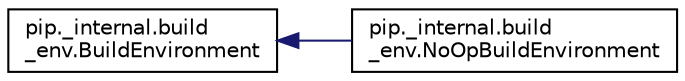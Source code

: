 digraph "Graphical Class Hierarchy"
{
 // LATEX_PDF_SIZE
  edge [fontname="Helvetica",fontsize="10",labelfontname="Helvetica",labelfontsize="10"];
  node [fontname="Helvetica",fontsize="10",shape=record];
  rankdir="LR";
  Node0 [label="pip._internal.build\l_env.BuildEnvironment",height=0.2,width=0.4,color="black", fillcolor="white", style="filled",URL="$classpip_1_1__internal_1_1build__env_1_1_build_environment.html",tooltip=" "];
  Node0 -> Node1 [dir="back",color="midnightblue",fontsize="10",style="solid",fontname="Helvetica"];
  Node1 [label="pip._internal.build\l_env.NoOpBuildEnvironment",height=0.2,width=0.4,color="black", fillcolor="white", style="filled",URL="$classpip_1_1__internal_1_1build__env_1_1_no_op_build_environment.html",tooltip=" "];
}

